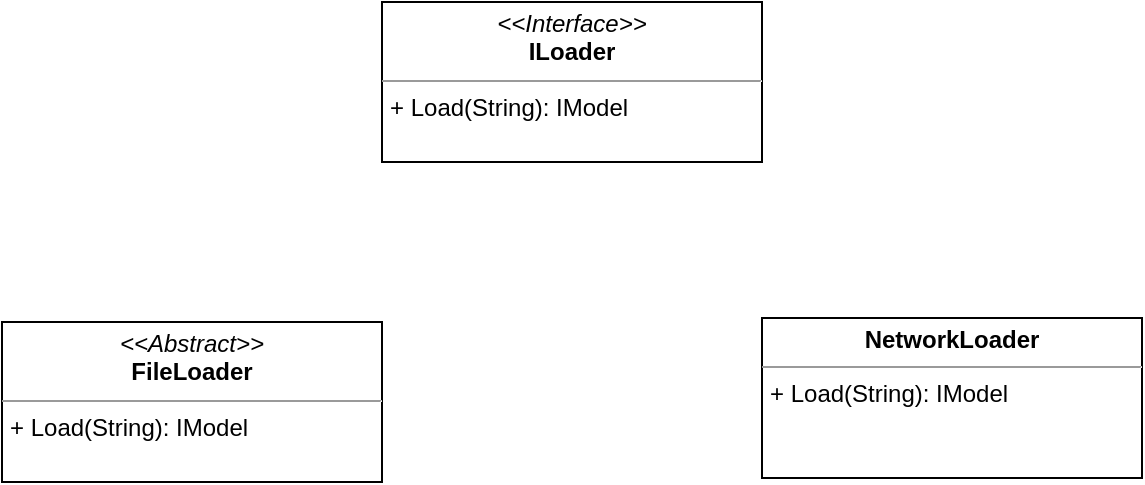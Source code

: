 <mxfile version="14.8.3" type="github">
  <diagram id="AK-iGJzDlFNvxhwOBNrH" name="Page-1">
    <mxGraphModel dx="868" dy="482" grid="1" gridSize="10" guides="1" tooltips="1" connect="1" arrows="1" fold="1" page="1" pageScale="1" pageWidth="1169" pageHeight="827" math="0" shadow="0">
      <root>
        <mxCell id="0" />
        <mxCell id="1" parent="0" />
        <mxCell id="6JdgwQuU5q2KGwENqL2I-1" value="&lt;p style=&quot;margin: 0px ; margin-top: 4px ; text-align: center&quot;&gt;&lt;i&gt;&amp;lt;&amp;lt;Interface&amp;gt;&amp;gt;&lt;/i&gt;&lt;br&gt;&lt;b&gt;ILoader&lt;/b&gt;&lt;/p&gt;&lt;hr size=&quot;1&quot;&gt;&lt;p style=&quot;margin: 0px ; margin-left: 4px&quot;&gt;+ Load(String): IModel&lt;br&gt;&lt;/p&gt;" style="verticalAlign=top;align=left;overflow=fill;fontSize=12;fontFamily=Helvetica;html=1;" vertex="1" parent="1">
          <mxGeometry x="300" y="40" width="190" height="80" as="geometry" />
        </mxCell>
        <mxCell id="6JdgwQuU5q2KGwENqL2I-3" value="&lt;p style=&quot;margin: 0px ; margin-top: 4px ; text-align: center&quot;&gt;&lt;i&gt;&amp;lt;&amp;lt;Abstract&amp;gt;&amp;gt;&lt;/i&gt;&lt;br&gt;&lt;b&gt;FileLoader&lt;/b&gt;&lt;/p&gt;&lt;hr size=&quot;1&quot;&gt;&lt;p style=&quot;margin: 0px ; margin-left: 4px&quot;&gt;+ Load(String): IModel&lt;br&gt;&lt;/p&gt;" style="verticalAlign=top;align=left;overflow=fill;fontSize=12;fontFamily=Helvetica;html=1;" vertex="1" parent="1">
          <mxGeometry x="110" y="200" width="190" height="80" as="geometry" />
        </mxCell>
        <mxCell id="6JdgwQuU5q2KGwENqL2I-4" value="&lt;p style=&quot;margin: 0px ; margin-top: 4px ; text-align: center&quot;&gt;&lt;b&gt;NetworkLoader&lt;/b&gt;&lt;/p&gt;&lt;hr size=&quot;1&quot;&gt;&lt;p style=&quot;margin: 0px ; margin-left: 4px&quot;&gt;+ Load(String): IModel&lt;br&gt;&lt;/p&gt;" style="verticalAlign=top;align=left;overflow=fill;fontSize=12;fontFamily=Helvetica;html=1;" vertex="1" parent="1">
          <mxGeometry x="490" y="198" width="190" height="80" as="geometry" />
        </mxCell>
      </root>
    </mxGraphModel>
  </diagram>
</mxfile>
